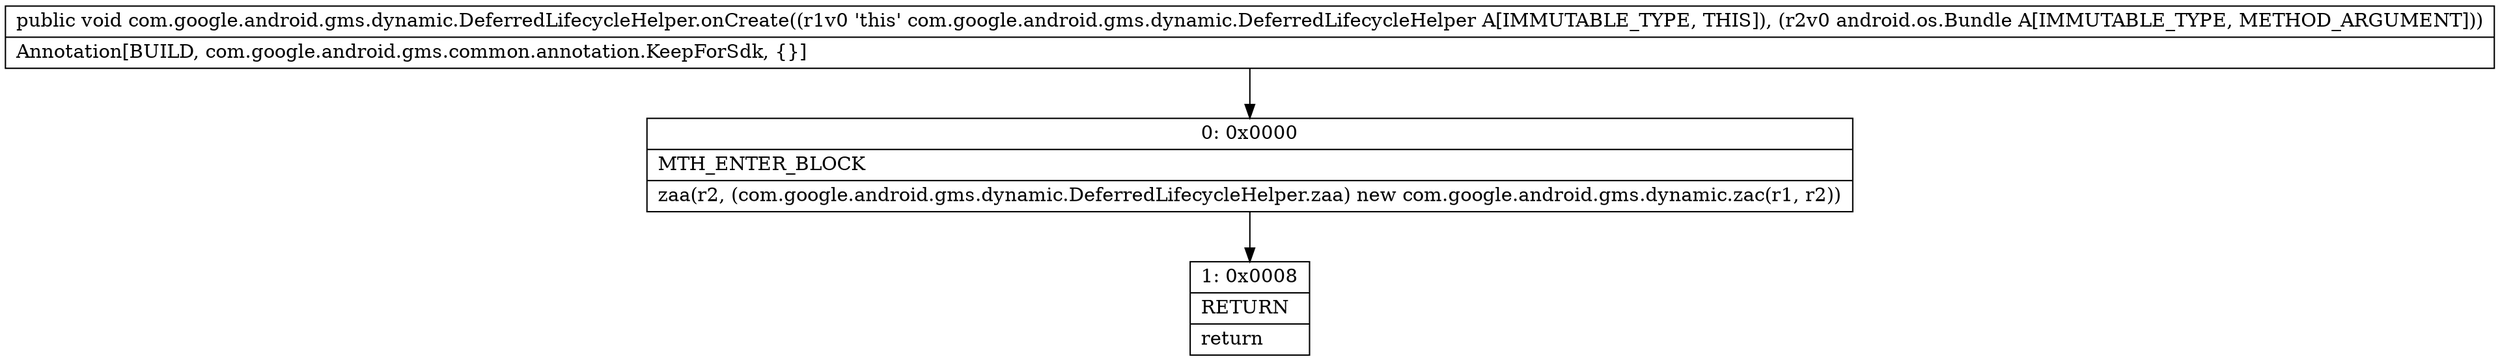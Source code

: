 digraph "CFG forcom.google.android.gms.dynamic.DeferredLifecycleHelper.onCreate(Landroid\/os\/Bundle;)V" {
Node_0 [shape=record,label="{0\:\ 0x0000|MTH_ENTER_BLOCK\l|zaa(r2, (com.google.android.gms.dynamic.DeferredLifecycleHelper.zaa) new com.google.android.gms.dynamic.zac(r1, r2))\l}"];
Node_1 [shape=record,label="{1\:\ 0x0008|RETURN\l|return\l}"];
MethodNode[shape=record,label="{public void com.google.android.gms.dynamic.DeferredLifecycleHelper.onCreate((r1v0 'this' com.google.android.gms.dynamic.DeferredLifecycleHelper A[IMMUTABLE_TYPE, THIS]), (r2v0 android.os.Bundle A[IMMUTABLE_TYPE, METHOD_ARGUMENT]))  | Annotation[BUILD, com.google.android.gms.common.annotation.KeepForSdk, \{\}]\l}"];
MethodNode -> Node_0;
Node_0 -> Node_1;
}

